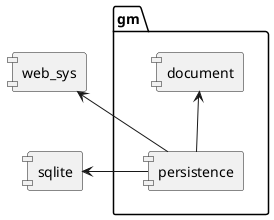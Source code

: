 @startuml inter
skinparam componentStyle uml1

package "gm" {
    component "document" as doc
    component "persistence" as per
}

component "web_sys" as ws
component "sqlite" as sql

gm -r[hidden]- ws
ws -d[hidden]- sql

per -u-> doc
per -u-> ws
per -u-> sql

@enduml